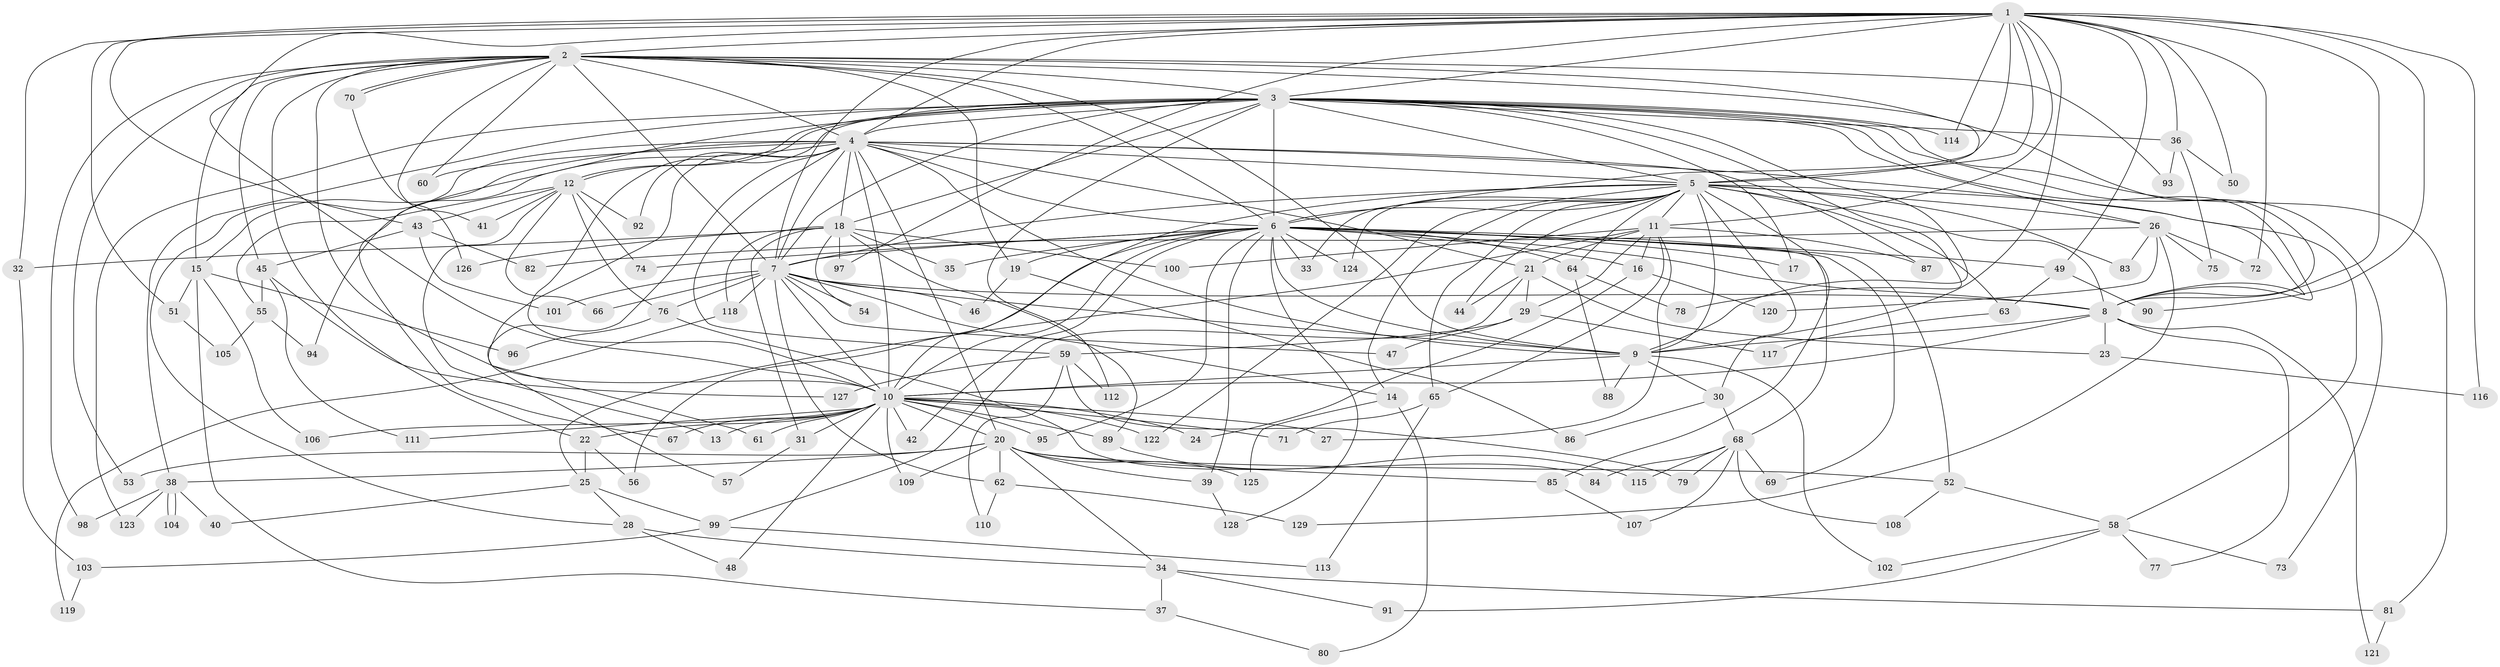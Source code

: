 // coarse degree distribution, {25: 0.012658227848101266, 13: 0.012658227848101266, 22: 0.012658227848101266, 2: 0.35443037974683544, 4: 0.17721518987341772, 6: 0.05063291139240506, 5: 0.0759493670886076, 10: 0.0379746835443038, 3: 0.1518987341772152, 16: 0.02531645569620253, 19: 0.012658227848101266, 17: 0.012658227848101266, 8: 0.02531645569620253, 9: 0.012658227848101266, 20: 0.012658227848101266, 1: 0.012658227848101266}
// Generated by graph-tools (version 1.1) at 2025/36/03/04/25 23:36:25]
// undirected, 129 vertices, 283 edges
graph export_dot {
  node [color=gray90,style=filled];
  1;
  2;
  3;
  4;
  5;
  6;
  7;
  8;
  9;
  10;
  11;
  12;
  13;
  14;
  15;
  16;
  17;
  18;
  19;
  20;
  21;
  22;
  23;
  24;
  25;
  26;
  27;
  28;
  29;
  30;
  31;
  32;
  33;
  34;
  35;
  36;
  37;
  38;
  39;
  40;
  41;
  42;
  43;
  44;
  45;
  46;
  47;
  48;
  49;
  50;
  51;
  52;
  53;
  54;
  55;
  56;
  57;
  58;
  59;
  60;
  61;
  62;
  63;
  64;
  65;
  66;
  67;
  68;
  69;
  70;
  71;
  72;
  73;
  74;
  75;
  76;
  77;
  78;
  79;
  80;
  81;
  82;
  83;
  84;
  85;
  86;
  87;
  88;
  89;
  90;
  91;
  92;
  93;
  94;
  95;
  96;
  97;
  98;
  99;
  100;
  101;
  102;
  103;
  104;
  105;
  106;
  107;
  108;
  109;
  110;
  111;
  112;
  113;
  114;
  115;
  116;
  117;
  118;
  119;
  120;
  121;
  122;
  123;
  124;
  125;
  126;
  127;
  128;
  129;
  1 -- 2;
  1 -- 3;
  1 -- 4;
  1 -- 5;
  1 -- 6;
  1 -- 7;
  1 -- 8;
  1 -- 9;
  1 -- 10;
  1 -- 11;
  1 -- 32;
  1 -- 36;
  1 -- 43;
  1 -- 49;
  1 -- 50;
  1 -- 51;
  1 -- 72;
  1 -- 90;
  1 -- 97;
  1 -- 114;
  1 -- 116;
  2 -- 3;
  2 -- 4;
  2 -- 5;
  2 -- 6;
  2 -- 7;
  2 -- 8;
  2 -- 9;
  2 -- 10;
  2 -- 15;
  2 -- 19;
  2 -- 22;
  2 -- 41;
  2 -- 45;
  2 -- 53;
  2 -- 60;
  2 -- 70;
  2 -- 70;
  2 -- 93;
  2 -- 98;
  3 -- 4;
  3 -- 5;
  3 -- 6;
  3 -- 7;
  3 -- 8;
  3 -- 9;
  3 -- 10;
  3 -- 12;
  3 -- 12;
  3 -- 17;
  3 -- 18;
  3 -- 26;
  3 -- 36;
  3 -- 38;
  3 -- 67;
  3 -- 73;
  3 -- 78;
  3 -- 81;
  3 -- 112;
  3 -- 114;
  3 -- 123;
  4 -- 5;
  4 -- 6;
  4 -- 7;
  4 -- 8;
  4 -- 9;
  4 -- 10;
  4 -- 15;
  4 -- 18;
  4 -- 20;
  4 -- 21;
  4 -- 28;
  4 -- 57;
  4 -- 59;
  4 -- 60;
  4 -- 61;
  4 -- 87;
  4 -- 92;
  4 -- 94;
  5 -- 6;
  5 -- 7;
  5 -- 8;
  5 -- 9;
  5 -- 10;
  5 -- 11;
  5 -- 14;
  5 -- 26;
  5 -- 30;
  5 -- 33;
  5 -- 44;
  5 -- 58;
  5 -- 63;
  5 -- 64;
  5 -- 65;
  5 -- 68;
  5 -- 83;
  5 -- 122;
  5 -- 124;
  6 -- 7;
  6 -- 8;
  6 -- 9;
  6 -- 10;
  6 -- 16;
  6 -- 17;
  6 -- 19;
  6 -- 33;
  6 -- 35;
  6 -- 39;
  6 -- 42;
  6 -- 49;
  6 -- 52;
  6 -- 56;
  6 -- 64;
  6 -- 69;
  6 -- 74;
  6 -- 85;
  6 -- 95;
  6 -- 124;
  6 -- 128;
  7 -- 8;
  7 -- 9;
  7 -- 10;
  7 -- 14;
  7 -- 46;
  7 -- 47;
  7 -- 54;
  7 -- 62;
  7 -- 66;
  7 -- 76;
  7 -- 101;
  7 -- 118;
  8 -- 9;
  8 -- 10;
  8 -- 23;
  8 -- 77;
  8 -- 121;
  9 -- 10;
  9 -- 30;
  9 -- 88;
  9 -- 102;
  10 -- 13;
  10 -- 20;
  10 -- 22;
  10 -- 24;
  10 -- 27;
  10 -- 31;
  10 -- 42;
  10 -- 48;
  10 -- 61;
  10 -- 67;
  10 -- 71;
  10 -- 89;
  10 -- 95;
  10 -- 106;
  10 -- 109;
  10 -- 111;
  10 -- 122;
  11 -- 16;
  11 -- 21;
  11 -- 25;
  11 -- 27;
  11 -- 29;
  11 -- 65;
  11 -- 87;
  11 -- 100;
  12 -- 13;
  12 -- 41;
  12 -- 43;
  12 -- 55;
  12 -- 66;
  12 -- 74;
  12 -- 76;
  12 -- 92;
  14 -- 80;
  14 -- 125;
  15 -- 37;
  15 -- 51;
  15 -- 96;
  15 -- 106;
  16 -- 24;
  16 -- 120;
  18 -- 31;
  18 -- 32;
  18 -- 35;
  18 -- 54;
  18 -- 89;
  18 -- 97;
  18 -- 100;
  18 -- 118;
  18 -- 126;
  19 -- 46;
  19 -- 86;
  20 -- 34;
  20 -- 38;
  20 -- 39;
  20 -- 52;
  20 -- 53;
  20 -- 62;
  20 -- 85;
  20 -- 109;
  20 -- 125;
  21 -- 23;
  21 -- 29;
  21 -- 44;
  21 -- 99;
  22 -- 25;
  22 -- 56;
  23 -- 116;
  25 -- 28;
  25 -- 40;
  25 -- 99;
  26 -- 72;
  26 -- 75;
  26 -- 82;
  26 -- 83;
  26 -- 120;
  26 -- 129;
  28 -- 34;
  28 -- 48;
  29 -- 47;
  29 -- 59;
  29 -- 117;
  30 -- 68;
  30 -- 86;
  31 -- 57;
  32 -- 103;
  34 -- 37;
  34 -- 81;
  34 -- 91;
  36 -- 50;
  36 -- 75;
  36 -- 93;
  37 -- 80;
  38 -- 40;
  38 -- 98;
  38 -- 104;
  38 -- 104;
  38 -- 123;
  39 -- 128;
  43 -- 45;
  43 -- 82;
  43 -- 101;
  45 -- 55;
  45 -- 111;
  45 -- 127;
  49 -- 63;
  49 -- 90;
  51 -- 105;
  52 -- 58;
  52 -- 108;
  55 -- 94;
  55 -- 105;
  58 -- 73;
  58 -- 77;
  58 -- 91;
  58 -- 102;
  59 -- 79;
  59 -- 110;
  59 -- 112;
  59 -- 127;
  62 -- 110;
  62 -- 129;
  63 -- 117;
  64 -- 78;
  64 -- 88;
  65 -- 71;
  65 -- 113;
  68 -- 69;
  68 -- 79;
  68 -- 84;
  68 -- 107;
  68 -- 108;
  68 -- 115;
  70 -- 126;
  76 -- 84;
  76 -- 96;
  81 -- 121;
  85 -- 107;
  89 -- 115;
  99 -- 103;
  99 -- 113;
  103 -- 119;
  118 -- 119;
}
